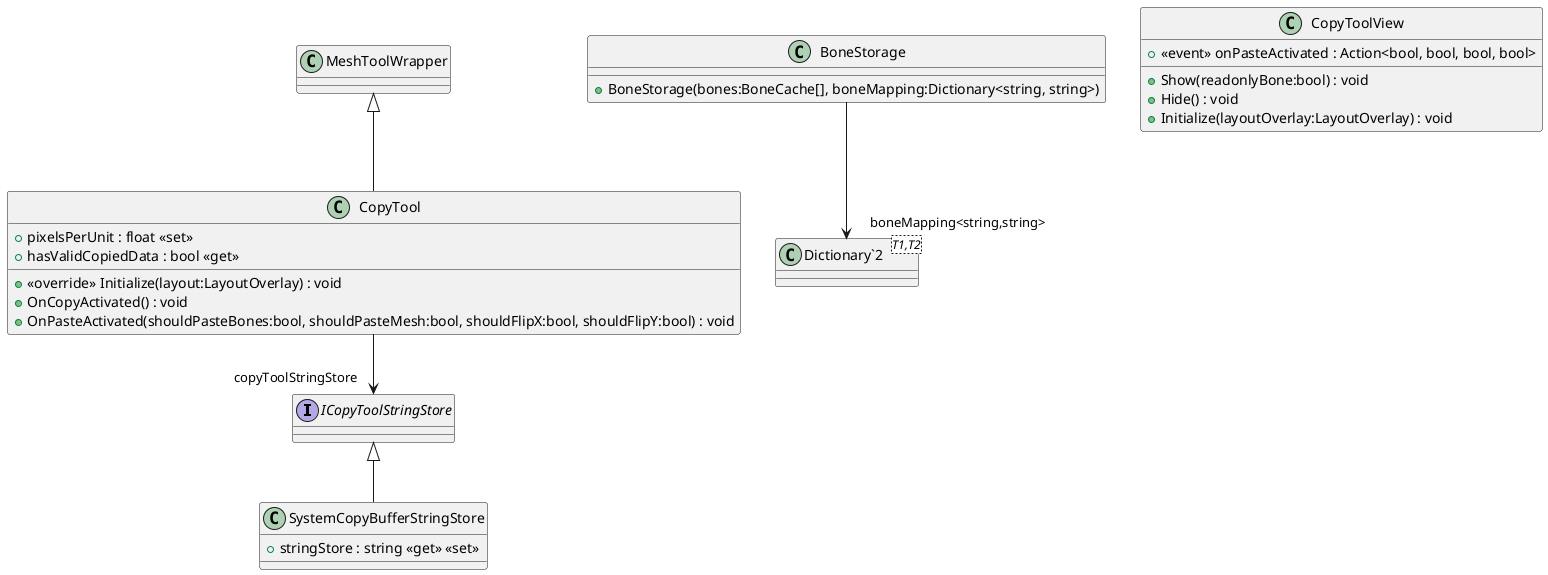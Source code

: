 @startuml
interface ICopyToolStringStore {
}
class SystemCopyBufferStringStore {
    + stringStore : string <<get>> <<set>>
}
class BoneStorage {
    + BoneStorage(bones:BoneCache[], boneMapping:Dictionary<string, string>)
}
class CopyTool {
    + pixelsPerUnit : float <<set>>
    + hasValidCopiedData : bool <<get>>
    + <<override>> Initialize(layout:LayoutOverlay) : void
    + OnCopyActivated() : void
    + OnPasteActivated(shouldPasteBones:bool, shouldPasteMesh:bool, shouldFlipX:bool, shouldFlipY:bool) : void
}
class CopyToolView {
    +  <<event>> onPasteActivated : Action<bool, bool, bool, bool> 
    + Show(readonlyBone:bool) : void
    + Hide() : void
    + Initialize(layoutOverlay:LayoutOverlay) : void
}
class "Dictionary`2"<T1,T2> {
}
ICopyToolStringStore <|-- SystemCopyBufferStringStore
BoneStorage --> "boneMapping<string,string>" "Dictionary`2"
MeshToolWrapper <|-- CopyTool
CopyTool --> "copyToolStringStore" ICopyToolStringStore
@enduml
